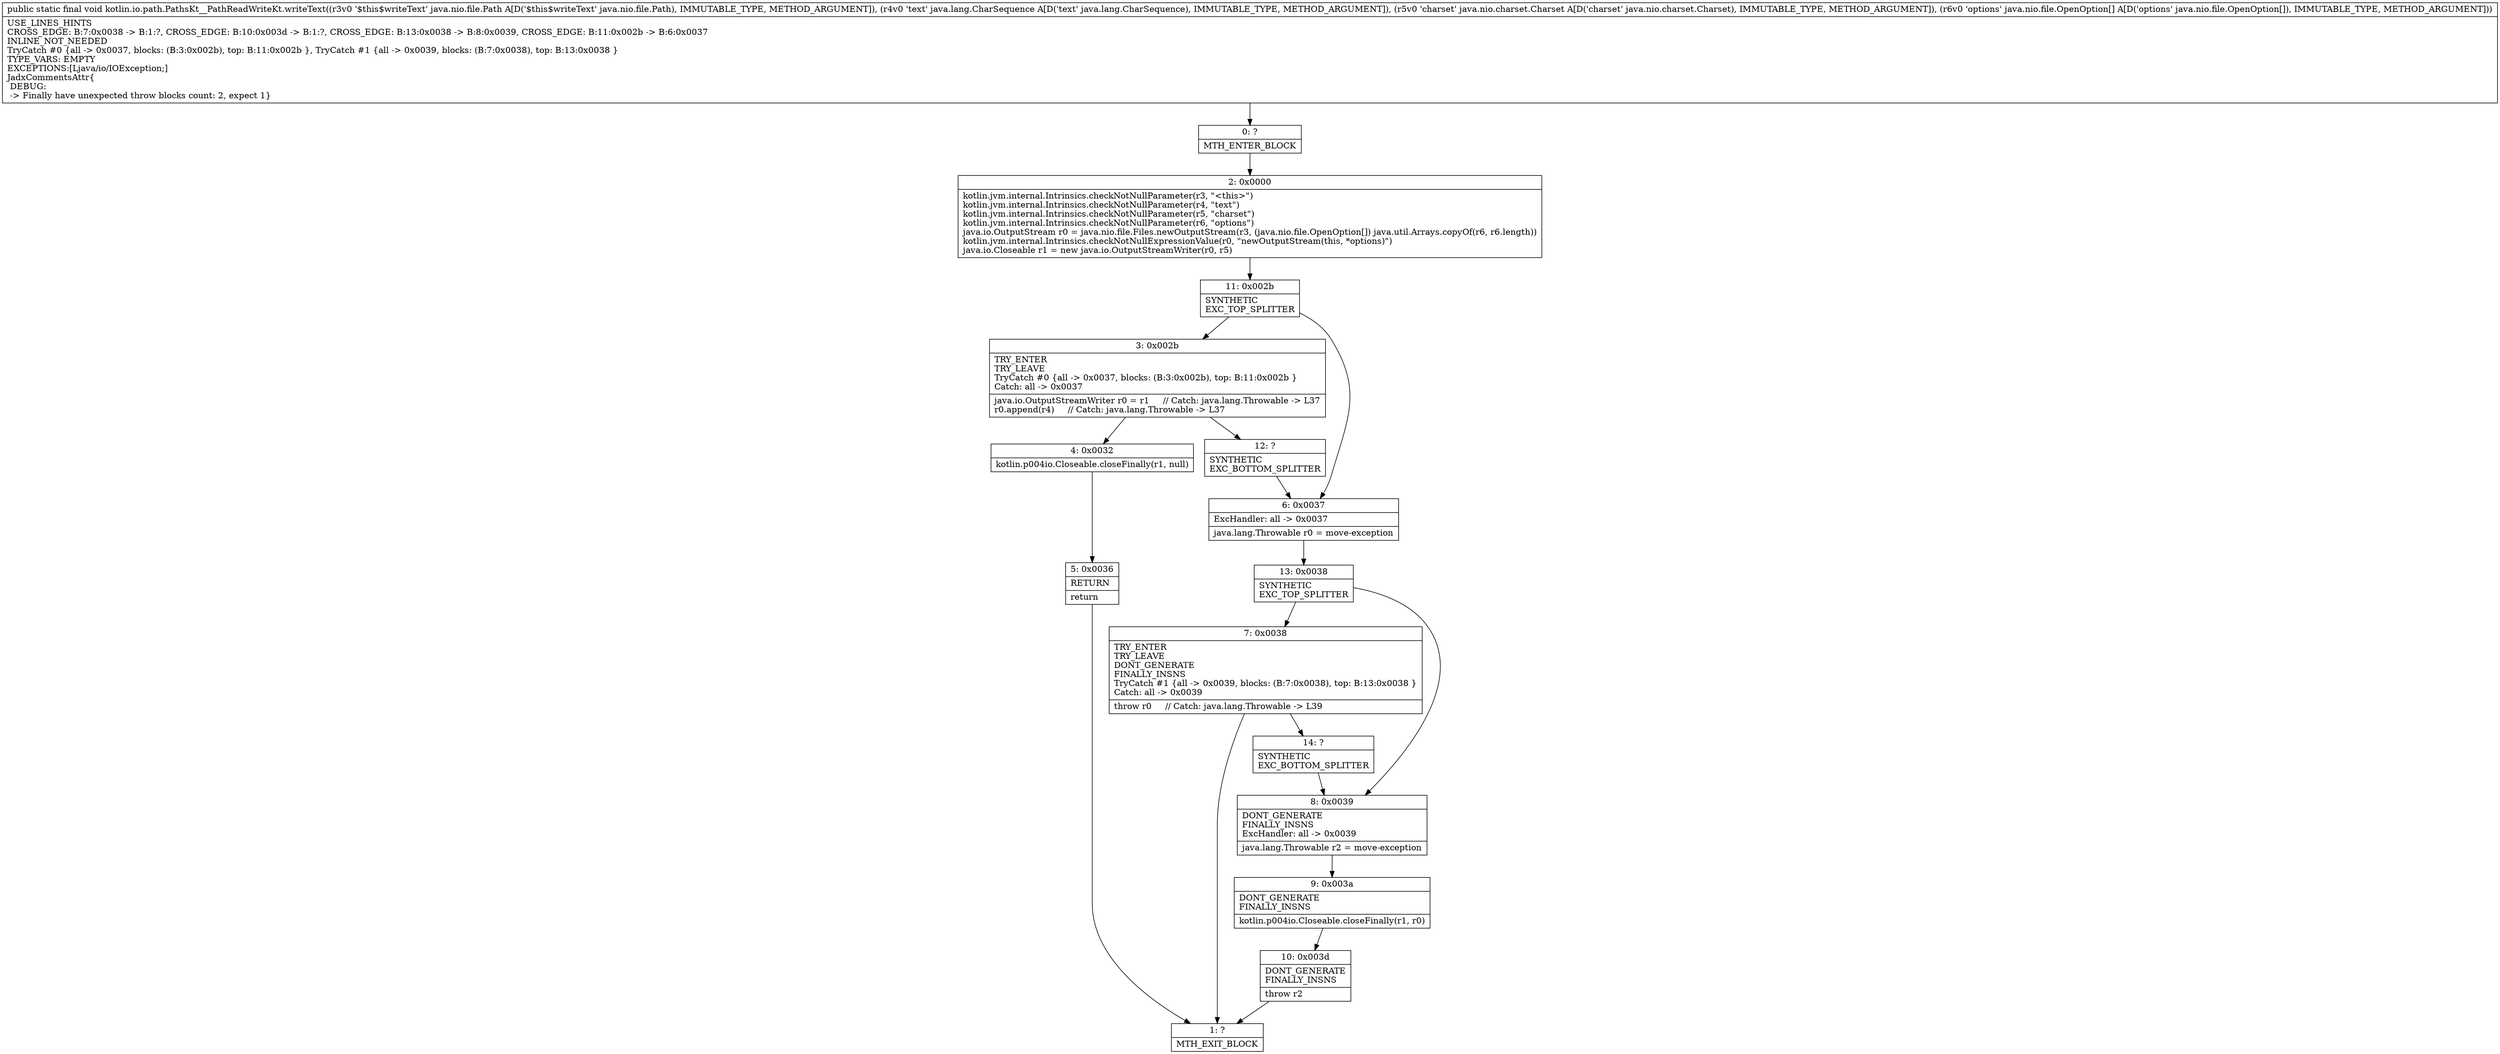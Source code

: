 digraph "CFG forkotlin.io.path.PathsKt__PathReadWriteKt.writeText(Ljava\/nio\/file\/Path;Ljava\/lang\/CharSequence;Ljava\/nio\/charset\/Charset;[Ljava\/nio\/file\/OpenOption;)V" {
Node_0 [shape=record,label="{0\:\ ?|MTH_ENTER_BLOCK\l}"];
Node_2 [shape=record,label="{2\:\ 0x0000|kotlin.jvm.internal.Intrinsics.checkNotNullParameter(r3, \"\<this\>\")\lkotlin.jvm.internal.Intrinsics.checkNotNullParameter(r4, \"text\")\lkotlin.jvm.internal.Intrinsics.checkNotNullParameter(r5, \"charset\")\lkotlin.jvm.internal.Intrinsics.checkNotNullParameter(r6, \"options\")\ljava.io.OutputStream r0 = java.nio.file.Files.newOutputStream(r3, (java.nio.file.OpenOption[]) java.util.Arrays.copyOf(r6, r6.length))\lkotlin.jvm.internal.Intrinsics.checkNotNullExpressionValue(r0, \"newOutputStream(this, *options)\")\ljava.io.Closeable r1 = new java.io.OutputStreamWriter(r0, r5)\l}"];
Node_11 [shape=record,label="{11\:\ 0x002b|SYNTHETIC\lEXC_TOP_SPLITTER\l}"];
Node_3 [shape=record,label="{3\:\ 0x002b|TRY_ENTER\lTRY_LEAVE\lTryCatch #0 \{all \-\> 0x0037, blocks: (B:3:0x002b), top: B:11:0x002b \}\lCatch: all \-\> 0x0037\l|java.io.OutputStreamWriter r0 = r1     \/\/ Catch: java.lang.Throwable \-\> L37\lr0.append(r4)     \/\/ Catch: java.lang.Throwable \-\> L37\l}"];
Node_4 [shape=record,label="{4\:\ 0x0032|kotlin.p004io.Closeable.closeFinally(r1, null)\l}"];
Node_5 [shape=record,label="{5\:\ 0x0036|RETURN\l|return\l}"];
Node_1 [shape=record,label="{1\:\ ?|MTH_EXIT_BLOCK\l}"];
Node_12 [shape=record,label="{12\:\ ?|SYNTHETIC\lEXC_BOTTOM_SPLITTER\l}"];
Node_6 [shape=record,label="{6\:\ 0x0037|ExcHandler: all \-\> 0x0037\l|java.lang.Throwable r0 = move\-exception\l}"];
Node_13 [shape=record,label="{13\:\ 0x0038|SYNTHETIC\lEXC_TOP_SPLITTER\l}"];
Node_7 [shape=record,label="{7\:\ 0x0038|TRY_ENTER\lTRY_LEAVE\lDONT_GENERATE\lFINALLY_INSNS\lTryCatch #1 \{all \-\> 0x0039, blocks: (B:7:0x0038), top: B:13:0x0038 \}\lCatch: all \-\> 0x0039\l|throw r0     \/\/ Catch: java.lang.Throwable \-\> L39\l}"];
Node_14 [shape=record,label="{14\:\ ?|SYNTHETIC\lEXC_BOTTOM_SPLITTER\l}"];
Node_8 [shape=record,label="{8\:\ 0x0039|DONT_GENERATE\lFINALLY_INSNS\lExcHandler: all \-\> 0x0039\l|java.lang.Throwable r2 = move\-exception\l}"];
Node_9 [shape=record,label="{9\:\ 0x003a|DONT_GENERATE\lFINALLY_INSNS\l|kotlin.p004io.Closeable.closeFinally(r1, r0)\l}"];
Node_10 [shape=record,label="{10\:\ 0x003d|DONT_GENERATE\lFINALLY_INSNS\l|throw r2\l}"];
MethodNode[shape=record,label="{public static final void kotlin.io.path.PathsKt__PathReadWriteKt.writeText((r3v0 '$this$writeText' java.nio.file.Path A[D('$this$writeText' java.nio.file.Path), IMMUTABLE_TYPE, METHOD_ARGUMENT]), (r4v0 'text' java.lang.CharSequence A[D('text' java.lang.CharSequence), IMMUTABLE_TYPE, METHOD_ARGUMENT]), (r5v0 'charset' java.nio.charset.Charset A[D('charset' java.nio.charset.Charset), IMMUTABLE_TYPE, METHOD_ARGUMENT]), (r6v0 'options' java.nio.file.OpenOption[] A[D('options' java.nio.file.OpenOption[]), IMMUTABLE_TYPE, METHOD_ARGUMENT]))  | USE_LINES_HINTS\lCROSS_EDGE: B:7:0x0038 \-\> B:1:?, CROSS_EDGE: B:10:0x003d \-\> B:1:?, CROSS_EDGE: B:13:0x0038 \-\> B:8:0x0039, CROSS_EDGE: B:11:0x002b \-\> B:6:0x0037\lINLINE_NOT_NEEDED\lTryCatch #0 \{all \-\> 0x0037, blocks: (B:3:0x002b), top: B:11:0x002b \}, TryCatch #1 \{all \-\> 0x0039, blocks: (B:7:0x0038), top: B:13:0x0038 \}\lTYPE_VARS: EMPTY\lEXCEPTIONS:[Ljava\/io\/IOException;]\lJadxCommentsAttr\{\l DEBUG: \l \-\> Finally have unexpected throw blocks count: 2, expect 1\}\l}"];
MethodNode -> Node_0;Node_0 -> Node_2;
Node_2 -> Node_11;
Node_11 -> Node_3;
Node_11 -> Node_6;
Node_3 -> Node_4;
Node_3 -> Node_12;
Node_4 -> Node_5;
Node_5 -> Node_1;
Node_12 -> Node_6;
Node_6 -> Node_13;
Node_13 -> Node_7;
Node_13 -> Node_8;
Node_7 -> Node_1;
Node_7 -> Node_14;
Node_14 -> Node_8;
Node_8 -> Node_9;
Node_9 -> Node_10;
Node_10 -> Node_1;
}

